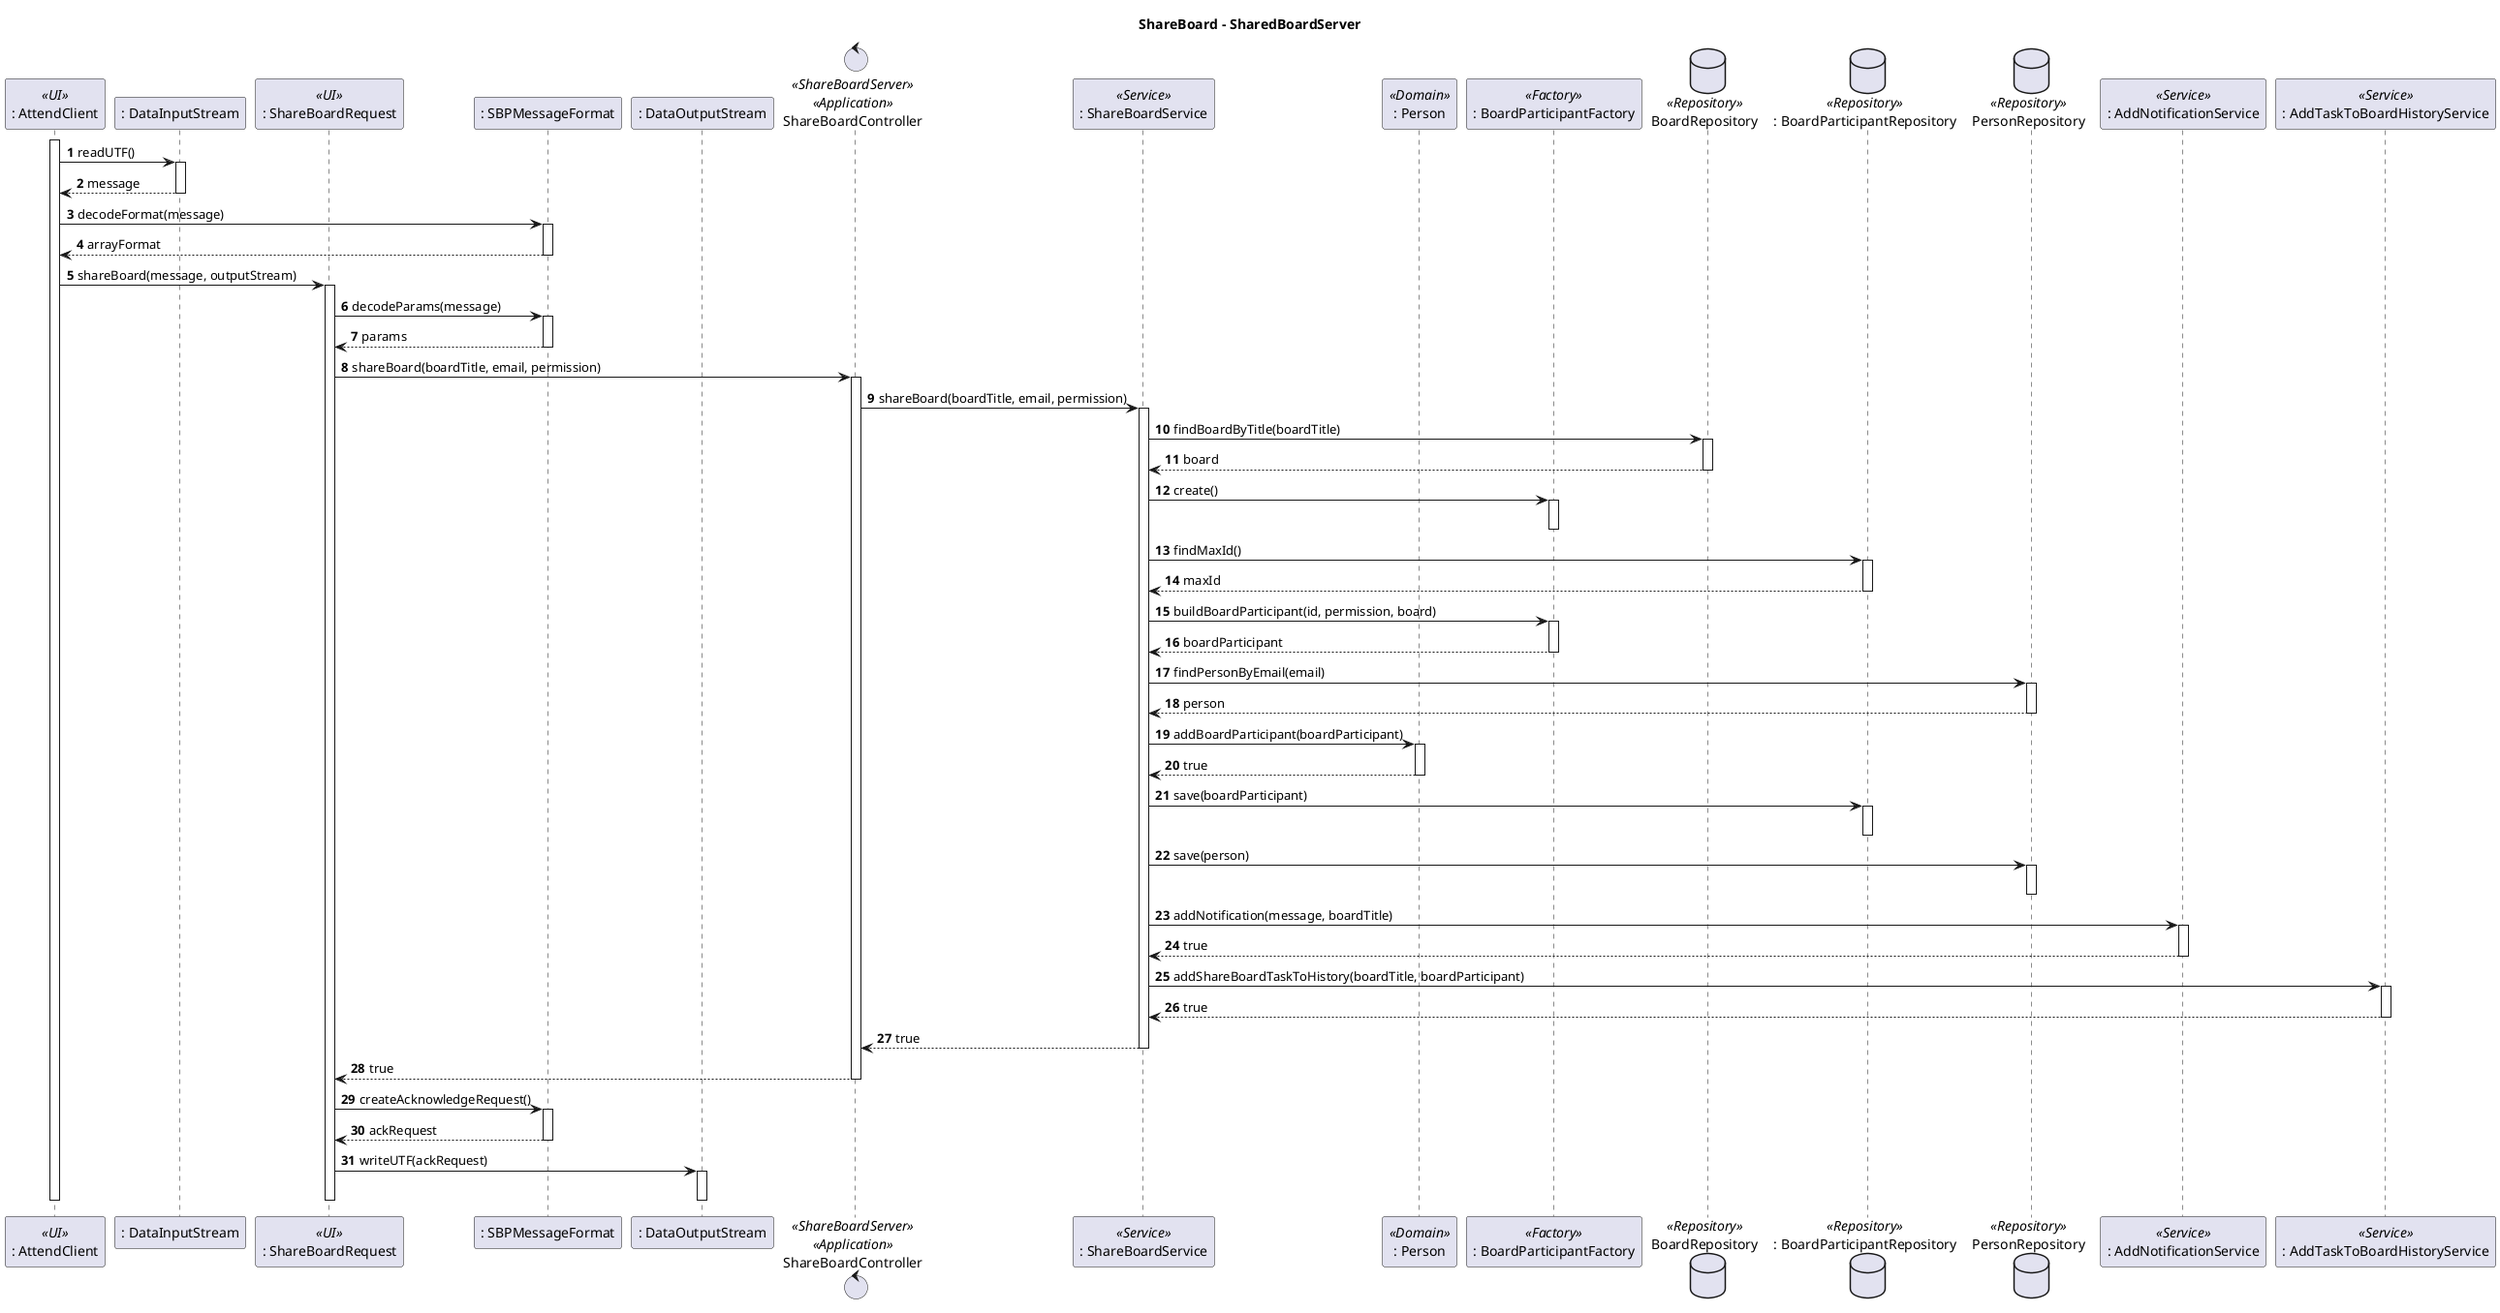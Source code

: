 @startuml
autonumber
title ShareBoard - SharedBoardServer

participant ": AttendClient" as UI <<UI>>
participant ": DataInputStream" as DIS
participant ": ShareBoardRequest" as SBR <<UI>>
participant ": SBPMessageFormat" as SBPMF
participant ": DataOutputStream" as DOS
control "ShareBoardController" as CTRL <<ShareBoardServer>> <<Application>>
participant ": ShareBoardService" as SBS <<Service>>
participant ": Person" as P <<Domain>>
participant ": BoardParticipantFactory" as BPF <<Factory>>
database BoardRepository as BR <<Repository>>
database ": BoardParticipantRepository" as BPR <<Repository>>
database PersonRepository as PR <<Repository>>
participant ": AddNotificationService" as ANS <<Service>>
participant ": AddTaskToBoardHistoryService" as ATTBHS <<Service>>
activate UI
UI -> DIS : readUTF()
activate DIS
return message
UI -> SBPMF : decodeFormat(message)
activate SBPMF
return arrayFormat
UI -> SBR : shareBoard(message, outputStream)
activate SBR
SBR -> SBPMF : decodeParams(message)
activate SBPMF
return params
SBR -> CTRL : shareBoard(boardTitle, email, permission)
activate CTRL
CTRL -> SBS : shareBoard(boardTitle, email, permission)
activate SBS
SBS -> BR : findBoardByTitle(boardTitle)
activate BR
return board
SBS -> BPF : create()
activate BPF
deactivate BPF
SBS -> BPR : findMaxId()
activate BPR
return maxId
SBS -> BPF : buildBoardParticipant(id, permission, board)
activate BPF
return boardParticipant
SBS -> PR : findPersonByEmail(email)
activate PR
return person
deactivate PR
SBS -> P : addBoardParticipant(boardParticipant)
activate P
return true
SBS -> BPR : save(boardParticipant)
activate BPR
deactivate BPR
SBS -> PR : save(person)
activate PR
deactivate PR
SBS -> ANS : addNotification(message, boardTitle)
activate ANS
return true
SBS -> ATTBHS : addShareBoardTaskToHistory(boardTitle, boardParticipant)
activate ATTBHS
return true
SBS --> CTRL : true
deactivate SBS
CTRL --> SBR : true
deactivate CTRL
SBR -> SBPMF : createAcknowledgeRequest()
activate SBPMF
return ackRequest
SBR -> DOS : writeUTF(ackRequest)
activate DOS
deactivate DOS
deactivate SBR
deactivate UI
@enduml